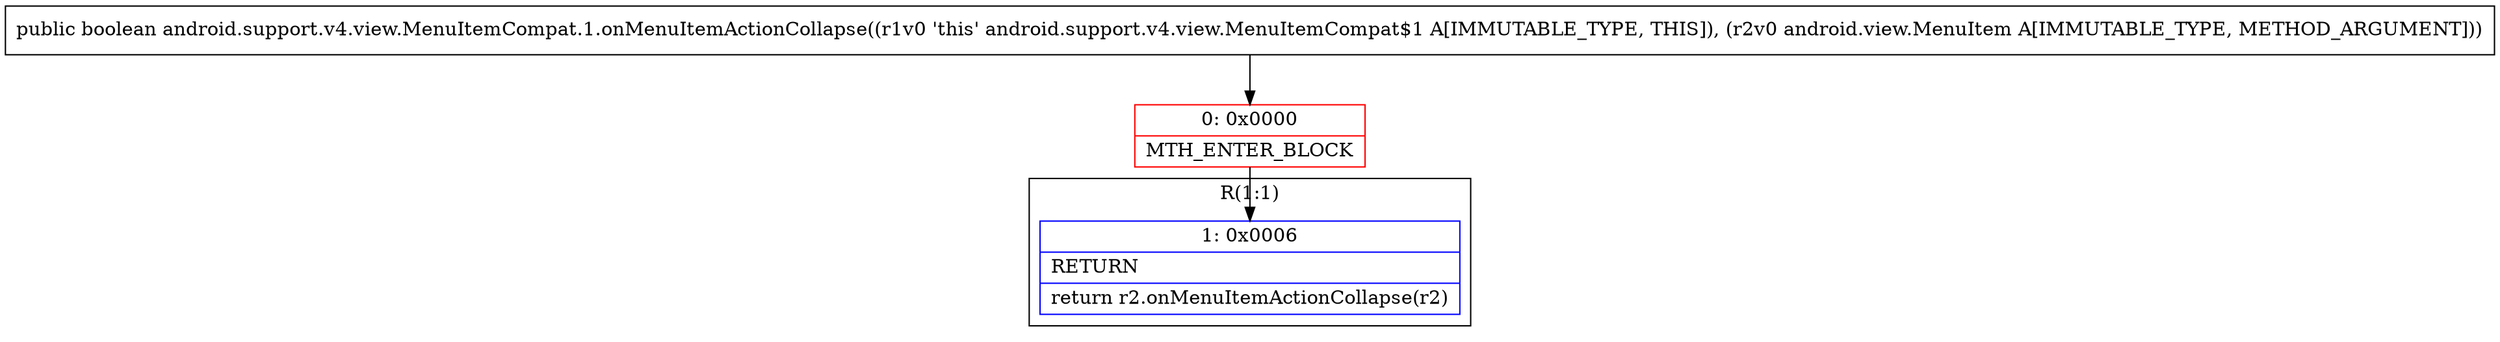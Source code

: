 digraph "CFG forandroid.support.v4.view.MenuItemCompat.1.onMenuItemActionCollapse(Landroid\/view\/MenuItem;)Z" {
subgraph cluster_Region_574629291 {
label = "R(1:1)";
node [shape=record,color=blue];
Node_1 [shape=record,label="{1\:\ 0x0006|RETURN\l|return r2.onMenuItemActionCollapse(r2)\l}"];
}
Node_0 [shape=record,color=red,label="{0\:\ 0x0000|MTH_ENTER_BLOCK\l}"];
MethodNode[shape=record,label="{public boolean android.support.v4.view.MenuItemCompat.1.onMenuItemActionCollapse((r1v0 'this' android.support.v4.view.MenuItemCompat$1 A[IMMUTABLE_TYPE, THIS]), (r2v0 android.view.MenuItem A[IMMUTABLE_TYPE, METHOD_ARGUMENT])) }"];
MethodNode -> Node_0;
Node_0 -> Node_1;
}

